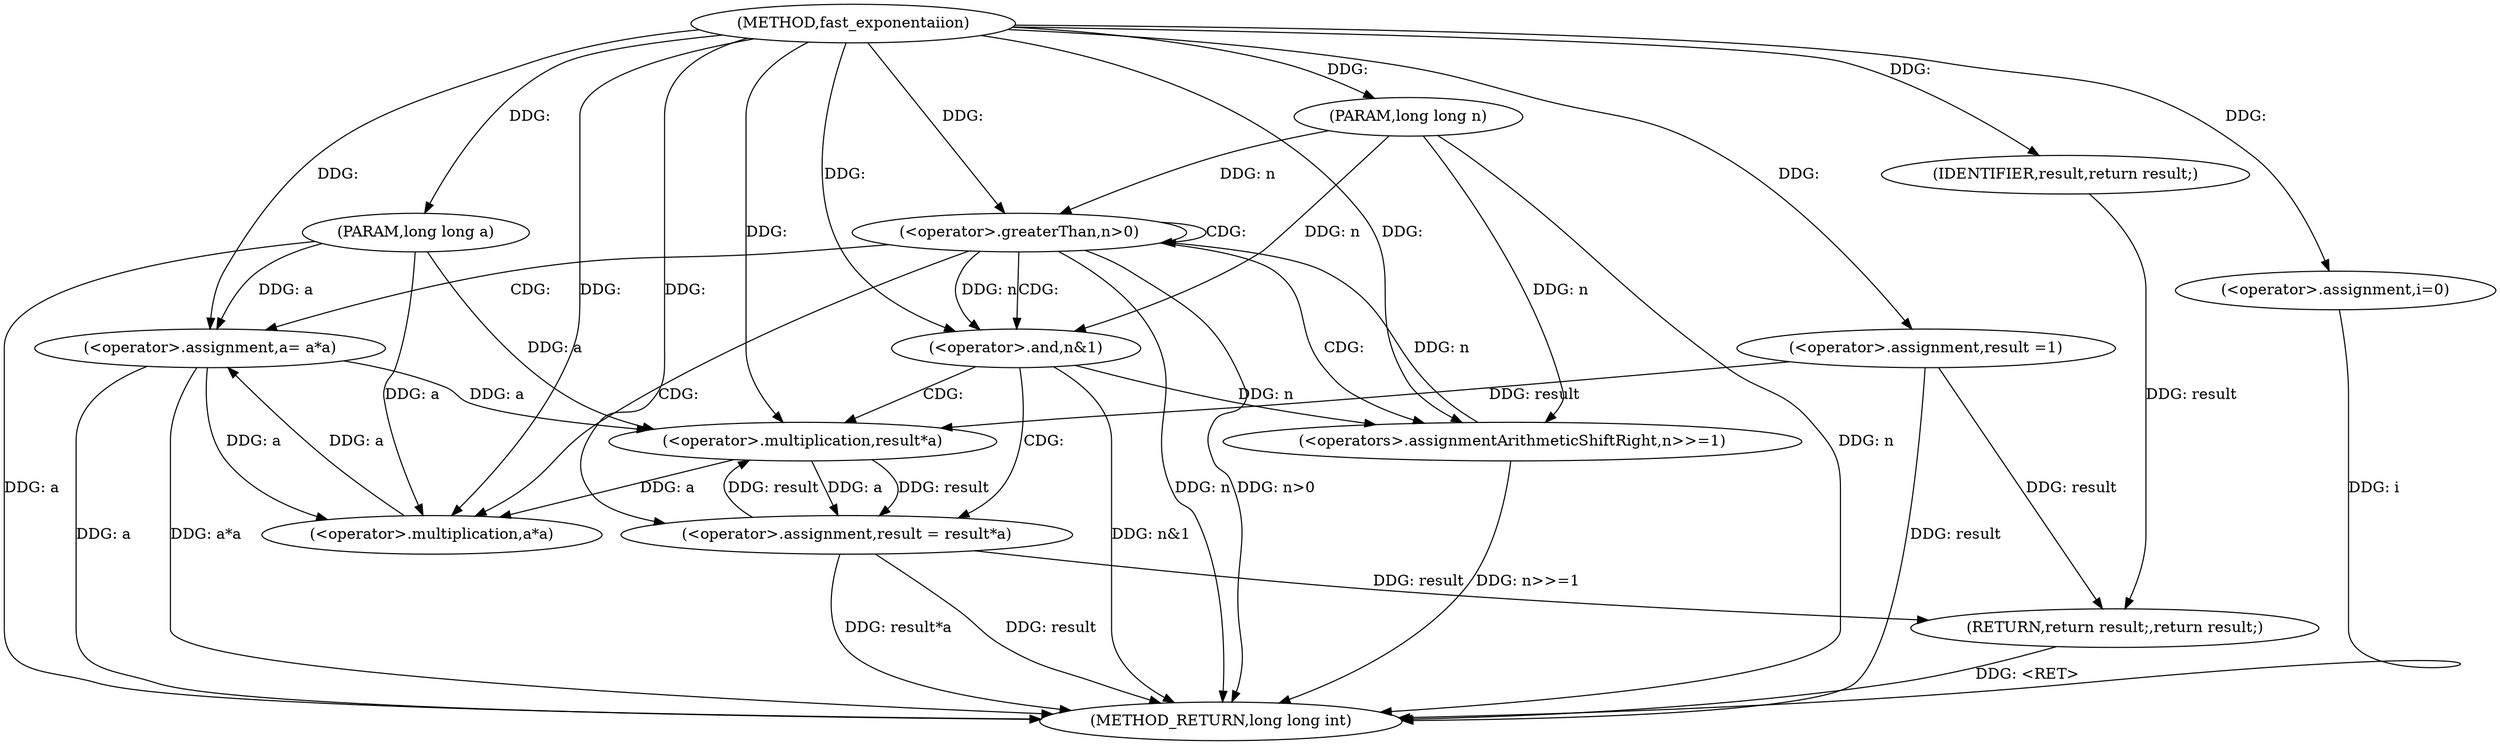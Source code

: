 digraph "fast_exponentaiion" {  
"1000488" [label = "(METHOD,fast_exponentaiion)" ]
"1000525" [label = "(METHOD_RETURN,long long int)" ]
"1000489" [label = "(PARAM,long long a)" ]
"1000490" [label = "(PARAM,long long n)" ]
"1000493" [label = "(<operator>.assignment,result =1)" ]
"1000497" [label = "(<operator>.assignment,i=0)" ]
"1000523" [label = "(RETURN,return result;,return result;)" ]
"1000501" [label = "(<operator>.greaterThan,n>0)" ]
"1000524" [label = "(IDENTIFIER,result,return result;)" ]
"1000515" [label = "(<operator>.assignment,a= a*a)" ]
"1000520" [label = "(<operators>.assignmentArithmeticShiftRight,n>>=1)" ]
"1000506" [label = "(<operator>.and,n&1)" ]
"1000510" [label = "(<operator>.assignment,result = result*a)" ]
"1000517" [label = "(<operator>.multiplication,a*a)" ]
"1000512" [label = "(<operator>.multiplication,result*a)" ]
  "1000489" -> "1000525"  [ label = "DDG: a"] 
  "1000490" -> "1000525"  [ label = "DDG: n"] 
  "1000493" -> "1000525"  [ label = "DDG: result"] 
  "1000497" -> "1000525"  [ label = "DDG: i"] 
  "1000501" -> "1000525"  [ label = "DDG: n"] 
  "1000501" -> "1000525"  [ label = "DDG: n>0"] 
  "1000506" -> "1000525"  [ label = "DDG: n&1"] 
  "1000510" -> "1000525"  [ label = "DDG: result"] 
  "1000510" -> "1000525"  [ label = "DDG: result*a"] 
  "1000515" -> "1000525"  [ label = "DDG: a"] 
  "1000515" -> "1000525"  [ label = "DDG: a*a"] 
  "1000520" -> "1000525"  [ label = "DDG: n>>=1"] 
  "1000523" -> "1000525"  [ label = "DDG: <RET>"] 
  "1000488" -> "1000489"  [ label = "DDG: "] 
  "1000488" -> "1000490"  [ label = "DDG: "] 
  "1000488" -> "1000493"  [ label = "DDG: "] 
  "1000488" -> "1000497"  [ label = "DDG: "] 
  "1000524" -> "1000523"  [ label = "DDG: result"] 
  "1000493" -> "1000523"  [ label = "DDG: result"] 
  "1000510" -> "1000523"  [ label = "DDG: result"] 
  "1000488" -> "1000524"  [ label = "DDG: "] 
  "1000520" -> "1000501"  [ label = "DDG: n"] 
  "1000490" -> "1000501"  [ label = "DDG: n"] 
  "1000488" -> "1000501"  [ label = "DDG: "] 
  "1000517" -> "1000515"  [ label = "DDG: a"] 
  "1000489" -> "1000515"  [ label = "DDG: a"] 
  "1000488" -> "1000515"  [ label = "DDG: "] 
  "1000506" -> "1000520"  [ label = "DDG: n"] 
  "1000490" -> "1000520"  [ label = "DDG: n"] 
  "1000488" -> "1000520"  [ label = "DDG: "] 
  "1000501" -> "1000506"  [ label = "DDG: n"] 
  "1000490" -> "1000506"  [ label = "DDG: n"] 
  "1000488" -> "1000506"  [ label = "DDG: "] 
  "1000512" -> "1000510"  [ label = "DDG: result"] 
  "1000512" -> "1000510"  [ label = "DDG: a"] 
  "1000512" -> "1000517"  [ label = "DDG: a"] 
  "1000515" -> "1000517"  [ label = "DDG: a"] 
  "1000489" -> "1000517"  [ label = "DDG: a"] 
  "1000488" -> "1000517"  [ label = "DDG: "] 
  "1000488" -> "1000510"  [ label = "DDG: "] 
  "1000493" -> "1000512"  [ label = "DDG: result"] 
  "1000510" -> "1000512"  [ label = "DDG: result"] 
  "1000488" -> "1000512"  [ label = "DDG: "] 
  "1000515" -> "1000512"  [ label = "DDG: a"] 
  "1000489" -> "1000512"  [ label = "DDG: a"] 
  "1000501" -> "1000506"  [ label = "CDG: "] 
  "1000501" -> "1000501"  [ label = "CDG: "] 
  "1000501" -> "1000517"  [ label = "CDG: "] 
  "1000501" -> "1000520"  [ label = "CDG: "] 
  "1000501" -> "1000515"  [ label = "CDG: "] 
  "1000506" -> "1000512"  [ label = "CDG: "] 
  "1000506" -> "1000510"  [ label = "CDG: "] 
}

